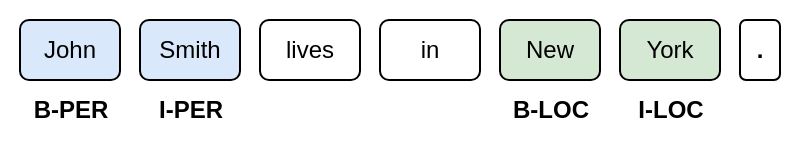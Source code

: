 <mxfile version="21.2.1" type="device">
  <diagram name="第 1 页" id="Vgt1zz9ttle8rhAQ4DGS">
    <mxGraphModel dx="871" dy="599" grid="1" gridSize="10" guides="1" tooltips="1" connect="1" arrows="1" fold="1" page="1" pageScale="1" pageWidth="827" pageHeight="1169" math="0" shadow="0">
      <root>
        <mxCell id="0" />
        <mxCell id="1" parent="0" />
        <mxCell id="sCAxpUJo6Z53Z_Yswkcn-13" value="" style="group" vertex="1" connectable="0" parent="1">
          <mxGeometry x="30" y="30" width="400" height="70" as="geometry" />
        </mxCell>
        <mxCell id="sCAxpUJo6Z53Z_Yswkcn-1" value="John" style="rounded=1;whiteSpace=wrap;html=1;fillColor=#dae8fc;strokeColor=#000000;" vertex="1" parent="sCAxpUJo6Z53Z_Yswkcn-13">
          <mxGeometry x="10" y="10" width="50" height="30" as="geometry" />
        </mxCell>
        <mxCell id="sCAxpUJo6Z53Z_Yswkcn-2" value="Smith" style="rounded=1;whiteSpace=wrap;html=1;fillColor=#dae8fc;strokeColor=#000000;" vertex="1" parent="sCAxpUJo6Z53Z_Yswkcn-13">
          <mxGeometry x="70" y="10" width="50" height="30" as="geometry" />
        </mxCell>
        <mxCell id="sCAxpUJo6Z53Z_Yswkcn-3" value="lives" style="rounded=1;whiteSpace=wrap;html=1;" vertex="1" parent="sCAxpUJo6Z53Z_Yswkcn-13">
          <mxGeometry x="130" y="10" width="50" height="30" as="geometry" />
        </mxCell>
        <mxCell id="sCAxpUJo6Z53Z_Yswkcn-4" value="in" style="rounded=1;whiteSpace=wrap;html=1;" vertex="1" parent="sCAxpUJo6Z53Z_Yswkcn-13">
          <mxGeometry x="190" y="10" width="50" height="30" as="geometry" />
        </mxCell>
        <mxCell id="sCAxpUJo6Z53Z_Yswkcn-5" value="York" style="rounded=1;whiteSpace=wrap;html=1;fillColor=#d5e8d4;strokeColor=#000000;" vertex="1" parent="sCAxpUJo6Z53Z_Yswkcn-13">
          <mxGeometry x="310" y="10" width="50" height="30" as="geometry" />
        </mxCell>
        <mxCell id="sCAxpUJo6Z53Z_Yswkcn-6" value="New" style="rounded=1;whiteSpace=wrap;html=1;fillColor=#d5e8d4;strokeColor=#000000;" vertex="1" parent="sCAxpUJo6Z53Z_Yswkcn-13">
          <mxGeometry x="250" y="10" width="50" height="30" as="geometry" />
        </mxCell>
        <mxCell id="sCAxpUJo6Z53Z_Yswkcn-7" value="&lt;b&gt;.&lt;/b&gt;" style="rounded=1;whiteSpace=wrap;html=1;" vertex="1" parent="sCAxpUJo6Z53Z_Yswkcn-13">
          <mxGeometry x="370" y="10" width="20" height="30" as="geometry" />
        </mxCell>
        <mxCell id="sCAxpUJo6Z53Z_Yswkcn-8" value="&lt;b&gt;B-PER&lt;/b&gt;" style="text;html=1;align=center;verticalAlign=middle;resizable=0;points=[];autosize=1;strokeColor=none;fillColor=none;" vertex="1" parent="sCAxpUJo6Z53Z_Yswkcn-13">
          <mxGeometry x="5" y="40" width="60" height="30" as="geometry" />
        </mxCell>
        <mxCell id="sCAxpUJo6Z53Z_Yswkcn-9" value="&lt;b&gt;I-PER&lt;/b&gt;" style="text;html=1;align=center;verticalAlign=middle;resizable=0;points=[];autosize=1;strokeColor=none;fillColor=none;" vertex="1" parent="sCAxpUJo6Z53Z_Yswkcn-13">
          <mxGeometry x="65" y="40" width="60" height="30" as="geometry" />
        </mxCell>
        <mxCell id="sCAxpUJo6Z53Z_Yswkcn-10" value="&lt;b&gt;B-LOC&lt;/b&gt;" style="text;html=1;align=center;verticalAlign=middle;resizable=0;points=[];autosize=1;strokeColor=none;fillColor=none;" vertex="1" parent="sCAxpUJo6Z53Z_Yswkcn-13">
          <mxGeometry x="245" y="40" width="60" height="30" as="geometry" />
        </mxCell>
        <mxCell id="sCAxpUJo6Z53Z_Yswkcn-11" value="&lt;b&gt;I-LOC&lt;/b&gt;" style="text;html=1;align=center;verticalAlign=middle;resizable=0;points=[];autosize=1;strokeColor=none;fillColor=none;" vertex="1" parent="sCAxpUJo6Z53Z_Yswkcn-13">
          <mxGeometry x="305" y="40" width="60" height="30" as="geometry" />
        </mxCell>
        <mxCell id="sCAxpUJo6Z53Z_Yswkcn-12" value="" style="rounded=1;whiteSpace=wrap;html=1;fillColor=none;strokeColor=none;" vertex="1" parent="sCAxpUJo6Z53Z_Yswkcn-13">
          <mxGeometry width="400" height="70" as="geometry" />
        </mxCell>
      </root>
    </mxGraphModel>
  </diagram>
</mxfile>
